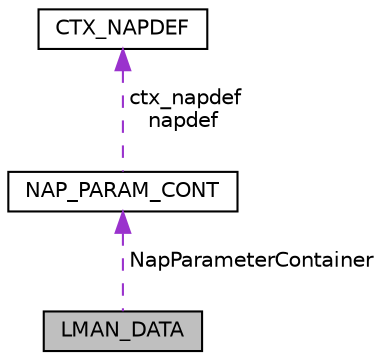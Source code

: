 digraph "LMAN_DATA"
{
 // LATEX_PDF_SIZE
  edge [fontname="Helvetica",fontsize="10",labelfontname="Helvetica",labelfontsize="10"];
  node [fontname="Helvetica",fontsize="10",shape=record];
  Node1 [label="LMAN_DATA",height=0.2,width=0.4,color="black", fillcolor="grey75", style="filled", fontcolor="black",tooltip="LinkManager data."];
  Node2 -> Node1 [dir="back",color="darkorchid3",fontsize="10",style="dashed",label=" NapParameterContainer" ,fontname="Helvetica"];
  Node2 [label="NAP_PARAM_CONT",height=0.2,width=0.4,color="black", fillcolor="white", style="filled",URL="$group___g_p_r_s.html#struct_n_a_p___p_a_r_a_m___c_o_n_t",tooltip="Network Access Point data container."];
  Node3 -> Node2 [dir="back",color="darkorchid3",fontsize="10",style="dashed",label=" ctx_napdef\nnapdef" ,fontname="Helvetica"];
  Node3 [label="CTX_NAPDEF",height=0.2,width=0.4,color="black", fillcolor="white", style="filled",URL="$group___g_p_r_s.html#struct_c_t_x___n_a_p_d_e_f",tooltip="Network Access Point data."];
}
